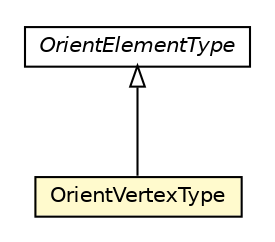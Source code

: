 #!/usr/local/bin/dot
#
# Class diagram 
# Generated by UMLGraph version R5_6-24-gf6e263 (http://www.umlgraph.org/)
#

digraph G {
	edge [fontname="Helvetica",fontsize=10,labelfontname="Helvetica",labelfontsize=10];
	node [fontname="Helvetica",fontsize=10,shape=plaintext];
	nodesep=0.25;
	ranksep=0.5;
	// com.tinkerpop.blueprints.impls.orient.OrientElementType
	c4519287 [label=<<table title="com.tinkerpop.blueprints.impls.orient.OrientElementType" border="0" cellborder="1" cellspacing="0" cellpadding="2" port="p" href="./OrientElementType.html">
		<tr><td><table border="0" cellspacing="0" cellpadding="1">
<tr><td align="center" balign="center"><font face="Helvetica-Oblique"> OrientElementType </font></td></tr>
		</table></td></tr>
		</table>>, URL="./OrientElementType.html", fontname="Helvetica", fontcolor="black", fontsize=10.0];
	// com.tinkerpop.blueprints.impls.orient.OrientVertexType
	c4519288 [label=<<table title="com.tinkerpop.blueprints.impls.orient.OrientVertexType" border="0" cellborder="1" cellspacing="0" cellpadding="2" port="p" bgcolor="lemonChiffon" href="./OrientVertexType.html">
		<tr><td><table border="0" cellspacing="0" cellpadding="1">
<tr><td align="center" balign="center"> OrientVertexType </td></tr>
		</table></td></tr>
		</table>>, URL="./OrientVertexType.html", fontname="Helvetica", fontcolor="black", fontsize=10.0];
	//com.tinkerpop.blueprints.impls.orient.OrientVertexType extends com.tinkerpop.blueprints.impls.orient.OrientElementType
	c4519287:p -> c4519288:p [dir=back,arrowtail=empty];
}

